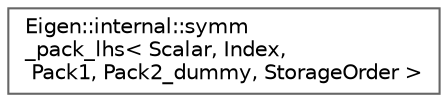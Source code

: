 digraph "类继承关系图"
{
 // LATEX_PDF_SIZE
  bgcolor="transparent";
  edge [fontname=Helvetica,fontsize=10,labelfontname=Helvetica,labelfontsize=10];
  node [fontname=Helvetica,fontsize=10,shape=box,height=0.2,width=0.4];
  rankdir="LR";
  Node0 [id="Node000000",label="Eigen::internal::symm\l_pack_lhs\< Scalar, Index,\l Pack1, Pack2_dummy, StorageOrder \>",height=0.2,width=0.4,color="grey40", fillcolor="white", style="filled",URL="$struct_eigen_1_1internal_1_1symm__pack__lhs.html",tooltip=" "];
}
